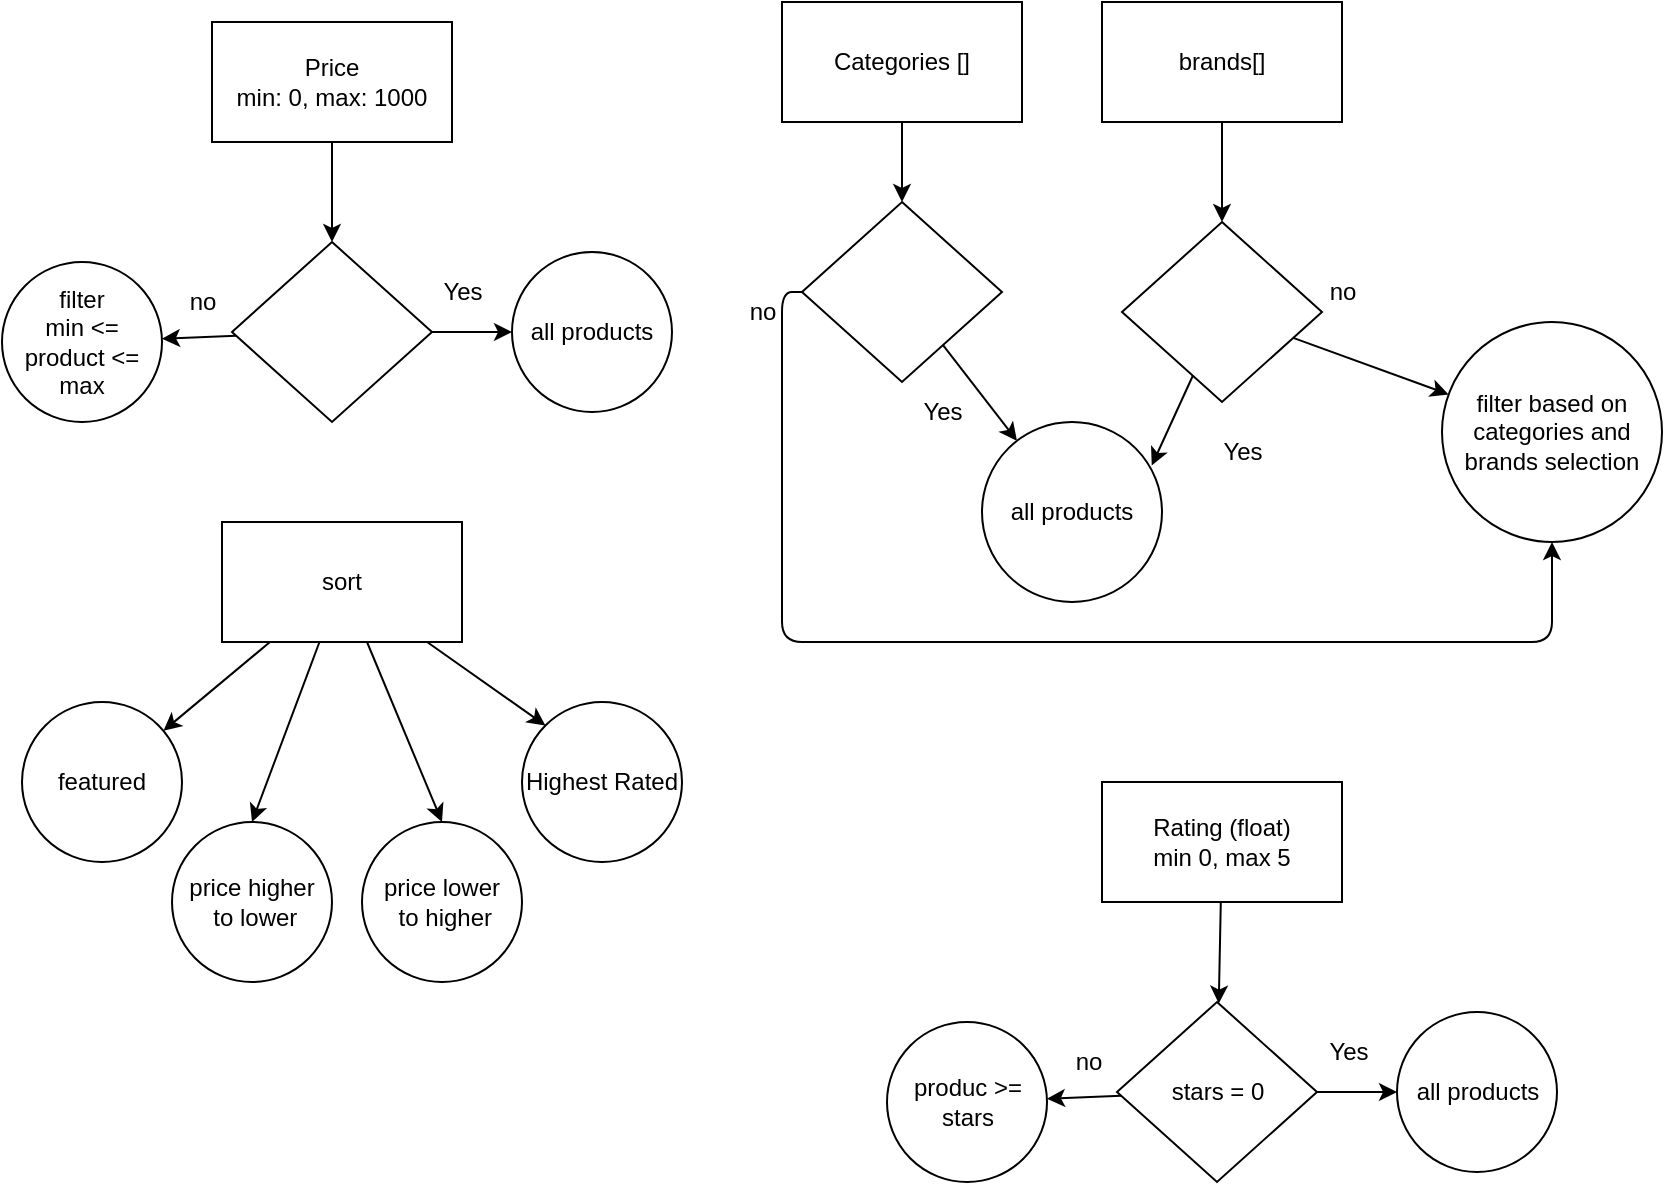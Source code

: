 <mxfile>
    <diagram id="FORWYc9WdF1pWo4RO6o_" name="Page-1">
        <mxGraphModel dx="874" dy="620" grid="1" gridSize="10" guides="1" tooltips="1" connect="1" arrows="1" fold="1" page="1" pageScale="1" pageWidth="850" pageHeight="1100" math="0" shadow="0">
            <root>
                <mxCell id="0"/>
                <mxCell id="1" parent="0"/>
                <mxCell id="34" value="" style="edgeStyle=none;html=1;" parent="1" source="9" target="33" edge="1">
                    <mxGeometry relative="1" as="geometry"/>
                </mxCell>
                <mxCell id="9" value="Categories []" style="rounded=0;whiteSpace=wrap;html=1;" parent="1" vertex="1">
                    <mxGeometry x="400" y="30" width="120" height="60" as="geometry"/>
                </mxCell>
                <mxCell id="12" value="all products" style="ellipse;whiteSpace=wrap;html=1;aspect=fixed;" parent="1" vertex="1">
                    <mxGeometry x="500" y="240" width="90" height="90" as="geometry"/>
                </mxCell>
                <mxCell id="26" value="" style="edgeStyle=none;html=1;" parent="1" source="16" target="23" edge="1">
                    <mxGeometry relative="1" as="geometry"/>
                </mxCell>
                <mxCell id="16" value="brands[]" style="rounded=0;whiteSpace=wrap;html=1;" parent="1" vertex="1">
                    <mxGeometry x="560" y="30" width="120" height="60" as="geometry"/>
                </mxCell>
                <mxCell id="32" value="" style="edgeStyle=none;html=1;" parent="1" source="23" target="31" edge="1">
                    <mxGeometry relative="1" as="geometry"/>
                </mxCell>
                <mxCell id="23" value="&lt;span&gt;&lt;font style=&quot;color: light-dark(rgb(255, 255, 255), rgb(255, 255, 255));&quot;&gt;selected = 0&lt;/font&gt;&lt;/span&gt;" style="rhombus;whiteSpace=wrap;html=1;" parent="1" vertex="1">
                    <mxGeometry x="570" y="140" width="100" height="90" as="geometry"/>
                </mxCell>
                <mxCell id="27" style="edgeStyle=none;html=1;entryX=0.943;entryY=0.242;entryDx=0;entryDy=0;entryPerimeter=0;" parent="1" source="23" target="12" edge="1">
                    <mxGeometry relative="1" as="geometry"/>
                </mxCell>
                <mxCell id="28" value="Yes" style="text;html=1;align=center;verticalAlign=middle;resizable=0;points=[];autosize=1;strokeColor=none;fillColor=none;" parent="1" vertex="1">
                    <mxGeometry x="610" y="240" width="40" height="30" as="geometry"/>
                </mxCell>
                <mxCell id="29" value="no" style="text;html=1;align=center;verticalAlign=middle;resizable=0;points=[];autosize=1;strokeColor=none;fillColor=none;" parent="1" vertex="1">
                    <mxGeometry x="660" y="160" width="40" height="30" as="geometry"/>
                </mxCell>
                <mxCell id="31" value="filter based on&lt;div&gt;categories and brands selection&lt;/div&gt;" style="ellipse;whiteSpace=wrap;html=1;aspect=fixed;" parent="1" vertex="1">
                    <mxGeometry x="730" y="190" width="110" height="110" as="geometry"/>
                </mxCell>
                <mxCell id="35" style="edgeStyle=none;html=1;" parent="1" source="33" target="12" edge="1">
                    <mxGeometry relative="1" as="geometry"/>
                </mxCell>
                <mxCell id="37" style="edgeStyle=orthogonalEdgeStyle;html=1;exitX=0;exitY=0.5;exitDx=0;exitDy=0;" parent="1" source="33" target="31" edge="1">
                    <mxGeometry relative="1" as="geometry">
                        <Array as="points">
                            <mxPoint x="400" y="175"/>
                            <mxPoint x="400" y="350"/>
                            <mxPoint x="785" y="350"/>
                        </Array>
                    </mxGeometry>
                </mxCell>
                <mxCell id="33" value="&lt;span&gt;&lt;font style=&quot;color: light-dark(rgb(255, 255, 255), rgb(255, 255, 255));&quot;&gt;selected = 0&lt;/font&gt;&lt;/span&gt;" style="rhombus;whiteSpace=wrap;html=1;" parent="1" vertex="1">
                    <mxGeometry x="410" y="130" width="100" height="90" as="geometry"/>
                </mxCell>
                <mxCell id="36" value="Yes" style="text;html=1;align=center;verticalAlign=middle;resizable=0;points=[];autosize=1;strokeColor=none;fillColor=none;" parent="1" vertex="1">
                    <mxGeometry x="460" y="220" width="40" height="30" as="geometry"/>
                </mxCell>
                <mxCell id="38" value="no" style="text;html=1;align=center;verticalAlign=middle;resizable=0;points=[];autosize=1;strokeColor=none;fillColor=none;" parent="1" vertex="1">
                    <mxGeometry x="370" y="170" width="40" height="30" as="geometry"/>
                </mxCell>
                <mxCell id="41" value="" style="edgeStyle=none;html=1;" parent="1" source="39" target="40" edge="1">
                    <mxGeometry relative="1" as="geometry"/>
                </mxCell>
                <mxCell id="39" value="Price&lt;div&gt;min: 0, max: 1000&lt;/div&gt;" style="rounded=0;whiteSpace=wrap;html=1;" parent="1" vertex="1">
                    <mxGeometry x="115" y="40" width="120" height="60" as="geometry"/>
                </mxCell>
                <mxCell id="43" value="" style="edgeStyle=none;html=1;" parent="1" source="40" target="42" edge="1">
                    <mxGeometry relative="1" as="geometry"/>
                </mxCell>
                <mxCell id="46" value="" style="edgeStyle=none;html=1;" parent="1" source="40" edge="1">
                    <mxGeometry relative="1" as="geometry">
                        <mxPoint x="125.0" y="195.0" as="targetPoint"/>
                    </mxGeometry>
                </mxCell>
                <mxCell id="48" value="" style="edgeStyle=none;html=1;" parent="1" source="40" target="45" edge="1">
                    <mxGeometry relative="1" as="geometry"/>
                </mxCell>
                <mxCell id="40" value="&lt;span&gt;&lt;font style=&quot;color: light-dark(rgb(255, 255, 255), rgb(255, 255, 255));&quot;&gt;price = 0&lt;/font&gt;&lt;/span&gt;" style="rhombus;whiteSpace=wrap;html=1;" parent="1" vertex="1">
                    <mxGeometry x="125" y="150" width="100" height="90" as="geometry"/>
                </mxCell>
                <mxCell id="42" value="all products" style="ellipse;whiteSpace=wrap;html=1;" parent="1" vertex="1">
                    <mxGeometry x="265" y="155" width="80" height="80" as="geometry"/>
                </mxCell>
                <mxCell id="44" value="Yes" style="text;html=1;align=center;verticalAlign=middle;resizable=0;points=[];autosize=1;strokeColor=none;fillColor=none;" parent="1" vertex="1">
                    <mxGeometry x="220" y="160" width="40" height="30" as="geometry"/>
                </mxCell>
                <mxCell id="45" value="filter&lt;div&gt;min &amp;lt;= product &amp;lt;= max&lt;/div&gt;" style="ellipse;whiteSpace=wrap;html=1;" parent="1" vertex="1">
                    <mxGeometry x="10" y="160" width="80" height="80" as="geometry"/>
                </mxCell>
                <mxCell id="47" value="no" style="text;html=1;align=center;verticalAlign=middle;resizable=0;points=[];autosize=1;strokeColor=none;fillColor=none;" parent="1" vertex="1">
                    <mxGeometry x="90" y="165" width="40" height="30" as="geometry"/>
                </mxCell>
                <mxCell id="58" value="" style="edgeStyle=none;html=1;" parent="1" source="49" target="53" edge="1">
                    <mxGeometry relative="1" as="geometry"/>
                </mxCell>
                <mxCell id="49" value="Rating (float)&lt;div&gt;min 0, max 5&lt;/div&gt;" style="rounded=0;whiteSpace=wrap;html=1;" parent="1" vertex="1">
                    <mxGeometry x="560" y="420" width="120" height="60" as="geometry"/>
                </mxCell>
                <mxCell id="50" value="" style="edgeStyle=none;html=1;" parent="1" source="53" target="54" edge="1">
                    <mxGeometry relative="1" as="geometry"/>
                </mxCell>
                <mxCell id="51" value="" style="edgeStyle=none;html=1;" parent="1" source="53" edge="1">
                    <mxGeometry relative="1" as="geometry">
                        <mxPoint x="567.5" y="575.0" as="targetPoint"/>
                    </mxGeometry>
                </mxCell>
                <mxCell id="52" value="" style="edgeStyle=none;html=1;" parent="1" source="53" target="56" edge="1">
                    <mxGeometry relative="1" as="geometry"/>
                </mxCell>
                <mxCell id="53" value="stars = 0" style="rhombus;whiteSpace=wrap;html=1;" parent="1" vertex="1">
                    <mxGeometry x="567.5" y="530" width="100" height="90" as="geometry"/>
                </mxCell>
                <mxCell id="54" value="all products" style="ellipse;whiteSpace=wrap;html=1;" parent="1" vertex="1">
                    <mxGeometry x="707.5" y="535" width="80" height="80" as="geometry"/>
                </mxCell>
                <mxCell id="55" value="Yes" style="text;html=1;align=center;verticalAlign=middle;resizable=0;points=[];autosize=1;strokeColor=none;fillColor=none;" parent="1" vertex="1">
                    <mxGeometry x="662.5" y="540" width="40" height="30" as="geometry"/>
                </mxCell>
                <mxCell id="56" value="produc &amp;gt;= stars" style="ellipse;whiteSpace=wrap;html=1;" parent="1" vertex="1">
                    <mxGeometry x="452.5" y="540" width="80" height="80" as="geometry"/>
                </mxCell>
                <mxCell id="57" value="no" style="text;html=1;align=center;verticalAlign=middle;resizable=0;points=[];autosize=1;strokeColor=none;fillColor=none;" parent="1" vertex="1">
                    <mxGeometry x="532.5" y="545" width="40" height="30" as="geometry"/>
                </mxCell>
                <mxCell id="61" value="" style="edgeStyle=none;html=1;" parent="1" source="59" target="60" edge="1">
                    <mxGeometry relative="1" as="geometry"/>
                </mxCell>
                <mxCell id="65" style="edgeStyle=none;html=1;entryX=0.5;entryY=0;entryDx=0;entryDy=0;" parent="1" source="59" target="62" edge="1">
                    <mxGeometry relative="1" as="geometry"/>
                </mxCell>
                <mxCell id="66" style="edgeStyle=none;html=1;entryX=0.5;entryY=0;entryDx=0;entryDy=0;" parent="1" source="59" target="63" edge="1">
                    <mxGeometry relative="1" as="geometry"/>
                </mxCell>
                <mxCell id="67" style="edgeStyle=none;html=1;entryX=0;entryY=0;entryDx=0;entryDy=0;" parent="1" source="59" target="64" edge="1">
                    <mxGeometry relative="1" as="geometry"/>
                </mxCell>
                <mxCell id="59" value="sort" style="rounded=0;whiteSpace=wrap;html=1;" parent="1" vertex="1">
                    <mxGeometry x="120" y="290" width="120" height="60" as="geometry"/>
                </mxCell>
                <mxCell id="60" value="featured" style="ellipse;whiteSpace=wrap;html=1;" parent="1" vertex="1">
                    <mxGeometry x="20" y="380" width="80" height="80" as="geometry"/>
                </mxCell>
                <mxCell id="62" value="price higher&lt;div&gt;&amp;nbsp;to lower&lt;/div&gt;" style="ellipse;whiteSpace=wrap;html=1;" parent="1" vertex="1">
                    <mxGeometry x="95" y="440" width="80" height="80" as="geometry"/>
                </mxCell>
                <mxCell id="63" value="price lower&lt;div&gt;&amp;nbsp;to higher&lt;/div&gt;" style="ellipse;whiteSpace=wrap;html=1;" parent="1" vertex="1">
                    <mxGeometry x="190" y="440" width="80" height="80" as="geometry"/>
                </mxCell>
                <mxCell id="64" value="Highest Rated" style="ellipse;whiteSpace=wrap;html=1;" parent="1" vertex="1">
                    <mxGeometry x="270" y="380" width="80" height="80" as="geometry"/>
                </mxCell>
            </root>
        </mxGraphModel>
    </diagram>
</mxfile>